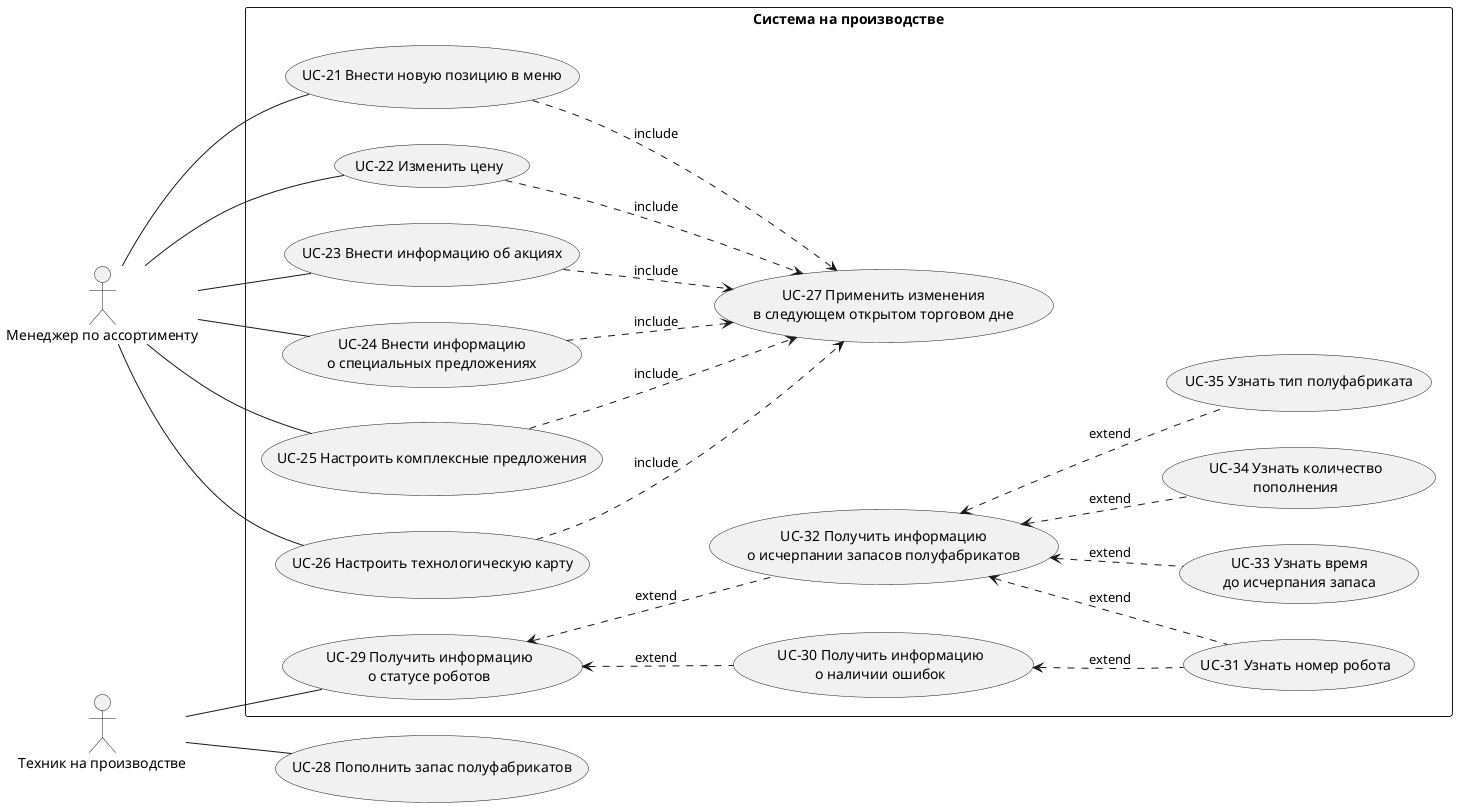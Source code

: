 @startuml
left to right direction
skinparam packageStyle rectangle
actor "Менеджер по ассортименту" as mgrr
actor "Техник на производстве" as tech

usecase add_ing as "UC-28 Пополнить запас полуфабрикатов"

rectangle "Система на производстве" {
usecase add_pos as "UC-21 Внести новую позицию в меню"
usecase upd_price as "UC-22 Изменить цену"
usecase add_act as "UC-23 Внести информацию об акциях"
usecase add_spec as "UC-24 Внести информацию
 о специальных предложениях"
usecase add_comp as "UC-25 Настроить комплексные предложения"
usecase add_tech as "UC-26 Настроить технологическую карту"
usecase apply as "UC-27 Применить изменения
 в следующем открытом торговом дне"
usecase status as "UC-29 Получить информацию
 о статусе роботов"
usecase chk_err as "UC-30 Получить информацию
 о наличии ошибок"
usecase chk_num as "UC-31 Узнать номер робота"
usecase depo as "UC-32 Получить информацию
 о исчерпании запасов полуфабрикатов"
usecase chk_time as "UC-33 Узнать время
 до исчерпания запаса"
usecase chk_count as "UC-34 Узнать количество
 пополнения"
usecase chk_ing as "UC-35 Узнать тип полуфабриката"

  mgrr -- (add_pos)
  mgrr -- (upd_price)
  mgrr -- (add_act)
  mgrr -- (add_spec)
  mgrr -- (add_comp)
  mgrr -- (add_tech)
  tech -- (add_ing)
  tech -- status
  
  (add_pos) ..> apply : include
  (upd_price) ..> apply : include
  (add_act) ..> apply : include
  (add_spec) ..> apply : include
  (add_comp) ..> apply : include
  (add_tech) ..> apply : include
  
  status <.. (chk_err) : extend
  status <.. depo : extend
  (chk_err) <.. (chk_num) : extend
  depo <.. (chk_num) : extend
  depo <.. (chk_ing) : extend
  depo <.. (chk_count) : extend
  depo <.. (chk_time) : extend
}
@enduml